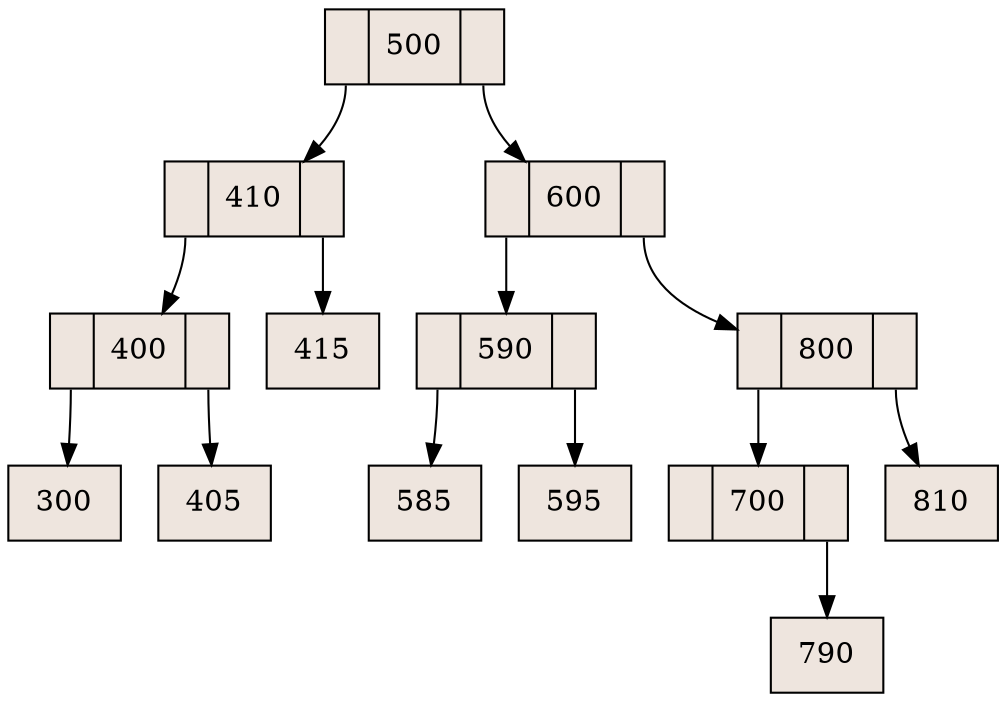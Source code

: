 digraph grafica{
rankdir=TB;
node [shape = record, style=filled, fillcolor=seashell2];
nodo500 [ label ="<C0>|500|<C1>"];
nodo410 [ label ="<C0>|410|<C1>"];
nodo400 [ label ="<C0>|400|<C1>"];
nodo300 [ label ="300"];
nodo400:C0->nodo300
nodo405 [ label ="405"];
nodo400:C1->nodo405
nodo410:C0->nodo400
nodo415 [ label ="415"];
nodo410:C1->nodo415
nodo500:C0->nodo410
nodo600 [ label ="<C0>|600|<C1>"];
nodo590 [ label ="<C0>|590|<C1>"];
nodo585 [ label ="585"];
nodo590:C0->nodo585
nodo595 [ label ="595"];
nodo590:C1->nodo595
nodo600:C0->nodo590
nodo800 [ label ="<C0>|800|<C1>"];
nodo700 [ label ="<C0>|700|<C1>"];
nodo790 [ label ="790"];
nodo700:C1->nodo790
nodo800:C0->nodo700
nodo810 [ label ="810"];
nodo800:C1->nodo810
nodo600:C1->nodo800
nodo500:C1->nodo600
}
